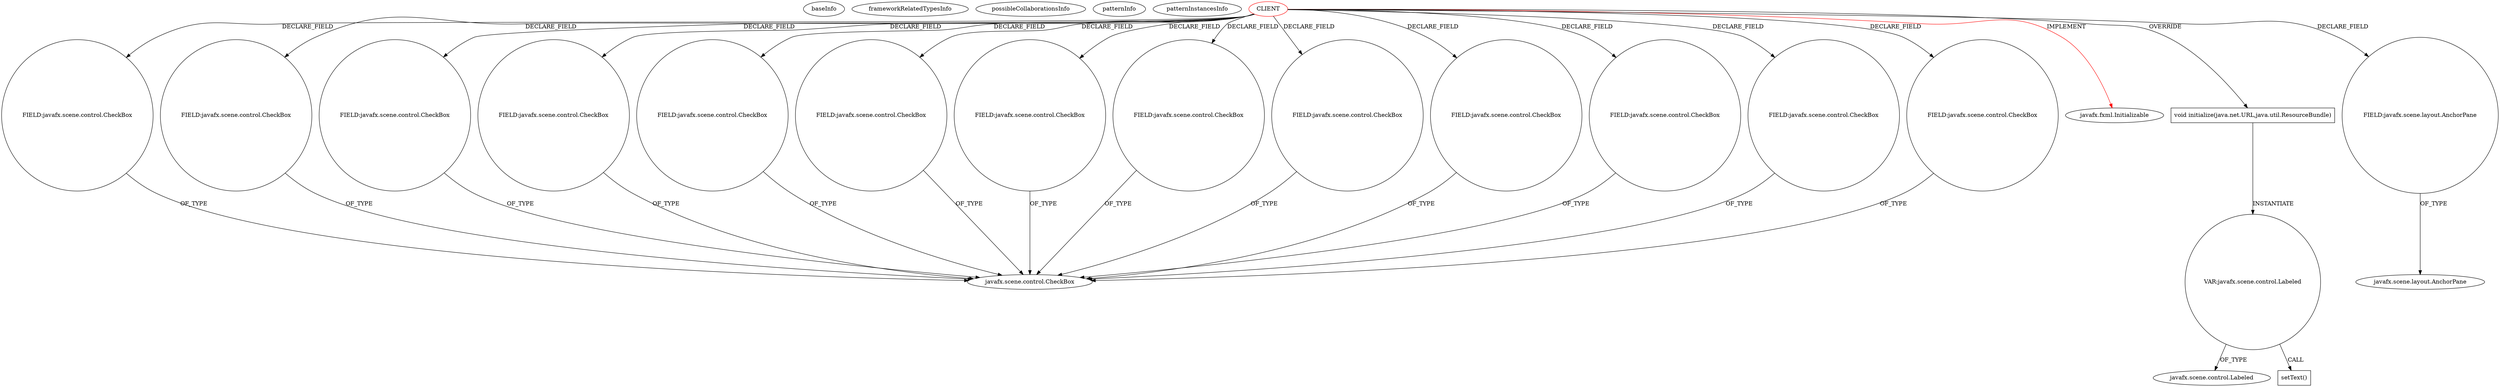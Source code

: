 digraph {
baseInfo[graphId=1031,category="pattern",isAnonymous=false,possibleRelation=false]
frameworkRelatedTypesInfo[0="javafx.fxml.Initializable"]
possibleCollaborationsInfo[]
patternInfo[frequency=2.0,patternRootClient=0]
patternInstancesInfo[0="josesoler7-agendavital~/josesoler7-agendavital/agendavital-master/src/agendavital/vista/FXMLNuevasNoticiasController.java~FXMLNuevasNoticiasController~3371",1="tarunbod-SummonCommandCreator~/tarunbod-SummonCommandCreator/SummonCommandCreator-master/src/me/FirstWorldAnarchy/scc/application/FXMLDocumentController.java~FXMLDocumentController~4474"]
3[label="javafx.scene.control.CheckBox",vertexType="FRAMEWORK_CLASS_TYPE",isFrameworkType=false]
6[label="FIELD:javafx.scene.control.CheckBox",vertexType="FIELD_DECLARATION",isFrameworkType=false,shape=circle]
12[label="FIELD:javafx.scene.control.CheckBox",vertexType="FIELD_DECLARATION",isFrameworkType=false,shape=circle]
24[label="FIELD:javafx.scene.control.CheckBox",vertexType="FIELD_DECLARATION",isFrameworkType=false,shape=circle]
16[label="FIELD:javafx.scene.control.CheckBox",vertexType="FIELD_DECLARATION",isFrameworkType=false,shape=circle]
22[label="FIELD:javafx.scene.control.CheckBox",vertexType="FIELD_DECLARATION",isFrameworkType=false,shape=circle]
2[label="FIELD:javafx.scene.control.CheckBox",vertexType="FIELD_DECLARATION",isFrameworkType=false,shape=circle]
18[label="FIELD:javafx.scene.control.CheckBox",vertexType="FIELD_DECLARATION",isFrameworkType=false,shape=circle]
8[label="FIELD:javafx.scene.control.CheckBox",vertexType="FIELD_DECLARATION",isFrameworkType=false,shape=circle]
10[label="FIELD:javafx.scene.control.CheckBox",vertexType="FIELD_DECLARATION",isFrameworkType=false,shape=circle]
4[label="FIELD:javafx.scene.control.CheckBox",vertexType="FIELD_DECLARATION",isFrameworkType=false,shape=circle]
20[label="FIELD:javafx.scene.control.CheckBox",vertexType="FIELD_DECLARATION",isFrameworkType=false,shape=circle]
14[label="FIELD:javafx.scene.control.CheckBox",vertexType="FIELD_DECLARATION",isFrameworkType=false,shape=circle]
26[label="FIELD:javafx.scene.control.CheckBox",vertexType="FIELD_DECLARATION",isFrameworkType=false,shape=circle]
0[label="CLIENT",vertexType="ROOT_CLIENT_CLASS_DECLARATION",isFrameworkType=false,color=red]
1[label="javafx.fxml.Initializable",vertexType="FRAMEWORK_INTERFACE_TYPE",isFrameworkType=false]
42[label="void initialize(java.net.URL,java.util.ResourceBundle)",vertexType="OVERRIDING_METHOD_DECLARATION",isFrameworkType=false,shape=box]
38[label="FIELD:javafx.scene.layout.AnchorPane",vertexType="FIELD_DECLARATION",isFrameworkType=false,shape=circle]
49[label="VAR:javafx.scene.control.Labeled",vertexType="VARIABLE_EXPRESION",isFrameworkType=false,shape=circle]
45[label="javafx.scene.control.Labeled",vertexType="FRAMEWORK_CLASS_TYPE",isFrameworkType=false]
50[label="setText()",vertexType="INSIDE_CALL",isFrameworkType=false,shape=box]
39[label="javafx.scene.layout.AnchorPane",vertexType="FRAMEWORK_CLASS_TYPE",isFrameworkType=false]
0->18[label="DECLARE_FIELD"]
0->1[label="IMPLEMENT",color=red]
18->3[label="OF_TYPE"]
12->3[label="OF_TYPE"]
8->3[label="OF_TYPE"]
0->26[label="DECLARE_FIELD"]
14->3[label="OF_TYPE"]
22->3[label="OF_TYPE"]
20->3[label="OF_TYPE"]
42->49[label="INSTANTIATE"]
0->38[label="DECLARE_FIELD"]
26->3[label="OF_TYPE"]
38->39[label="OF_TYPE"]
24->3[label="OF_TYPE"]
0->14[label="DECLARE_FIELD"]
16->3[label="OF_TYPE"]
49->50[label="CALL"]
6->3[label="OF_TYPE"]
0->12[label="DECLARE_FIELD"]
0->2[label="DECLARE_FIELD"]
0->20[label="DECLARE_FIELD"]
10->3[label="OF_TYPE"]
0->42[label="OVERRIDE"]
0->24[label="DECLARE_FIELD"]
4->3[label="OF_TYPE"]
0->10[label="DECLARE_FIELD"]
0->4[label="DECLARE_FIELD"]
2->3[label="OF_TYPE"]
0->16[label="DECLARE_FIELD"]
0->22[label="DECLARE_FIELD"]
0->8[label="DECLARE_FIELD"]
49->45[label="OF_TYPE"]
0->6[label="DECLARE_FIELD"]
}
